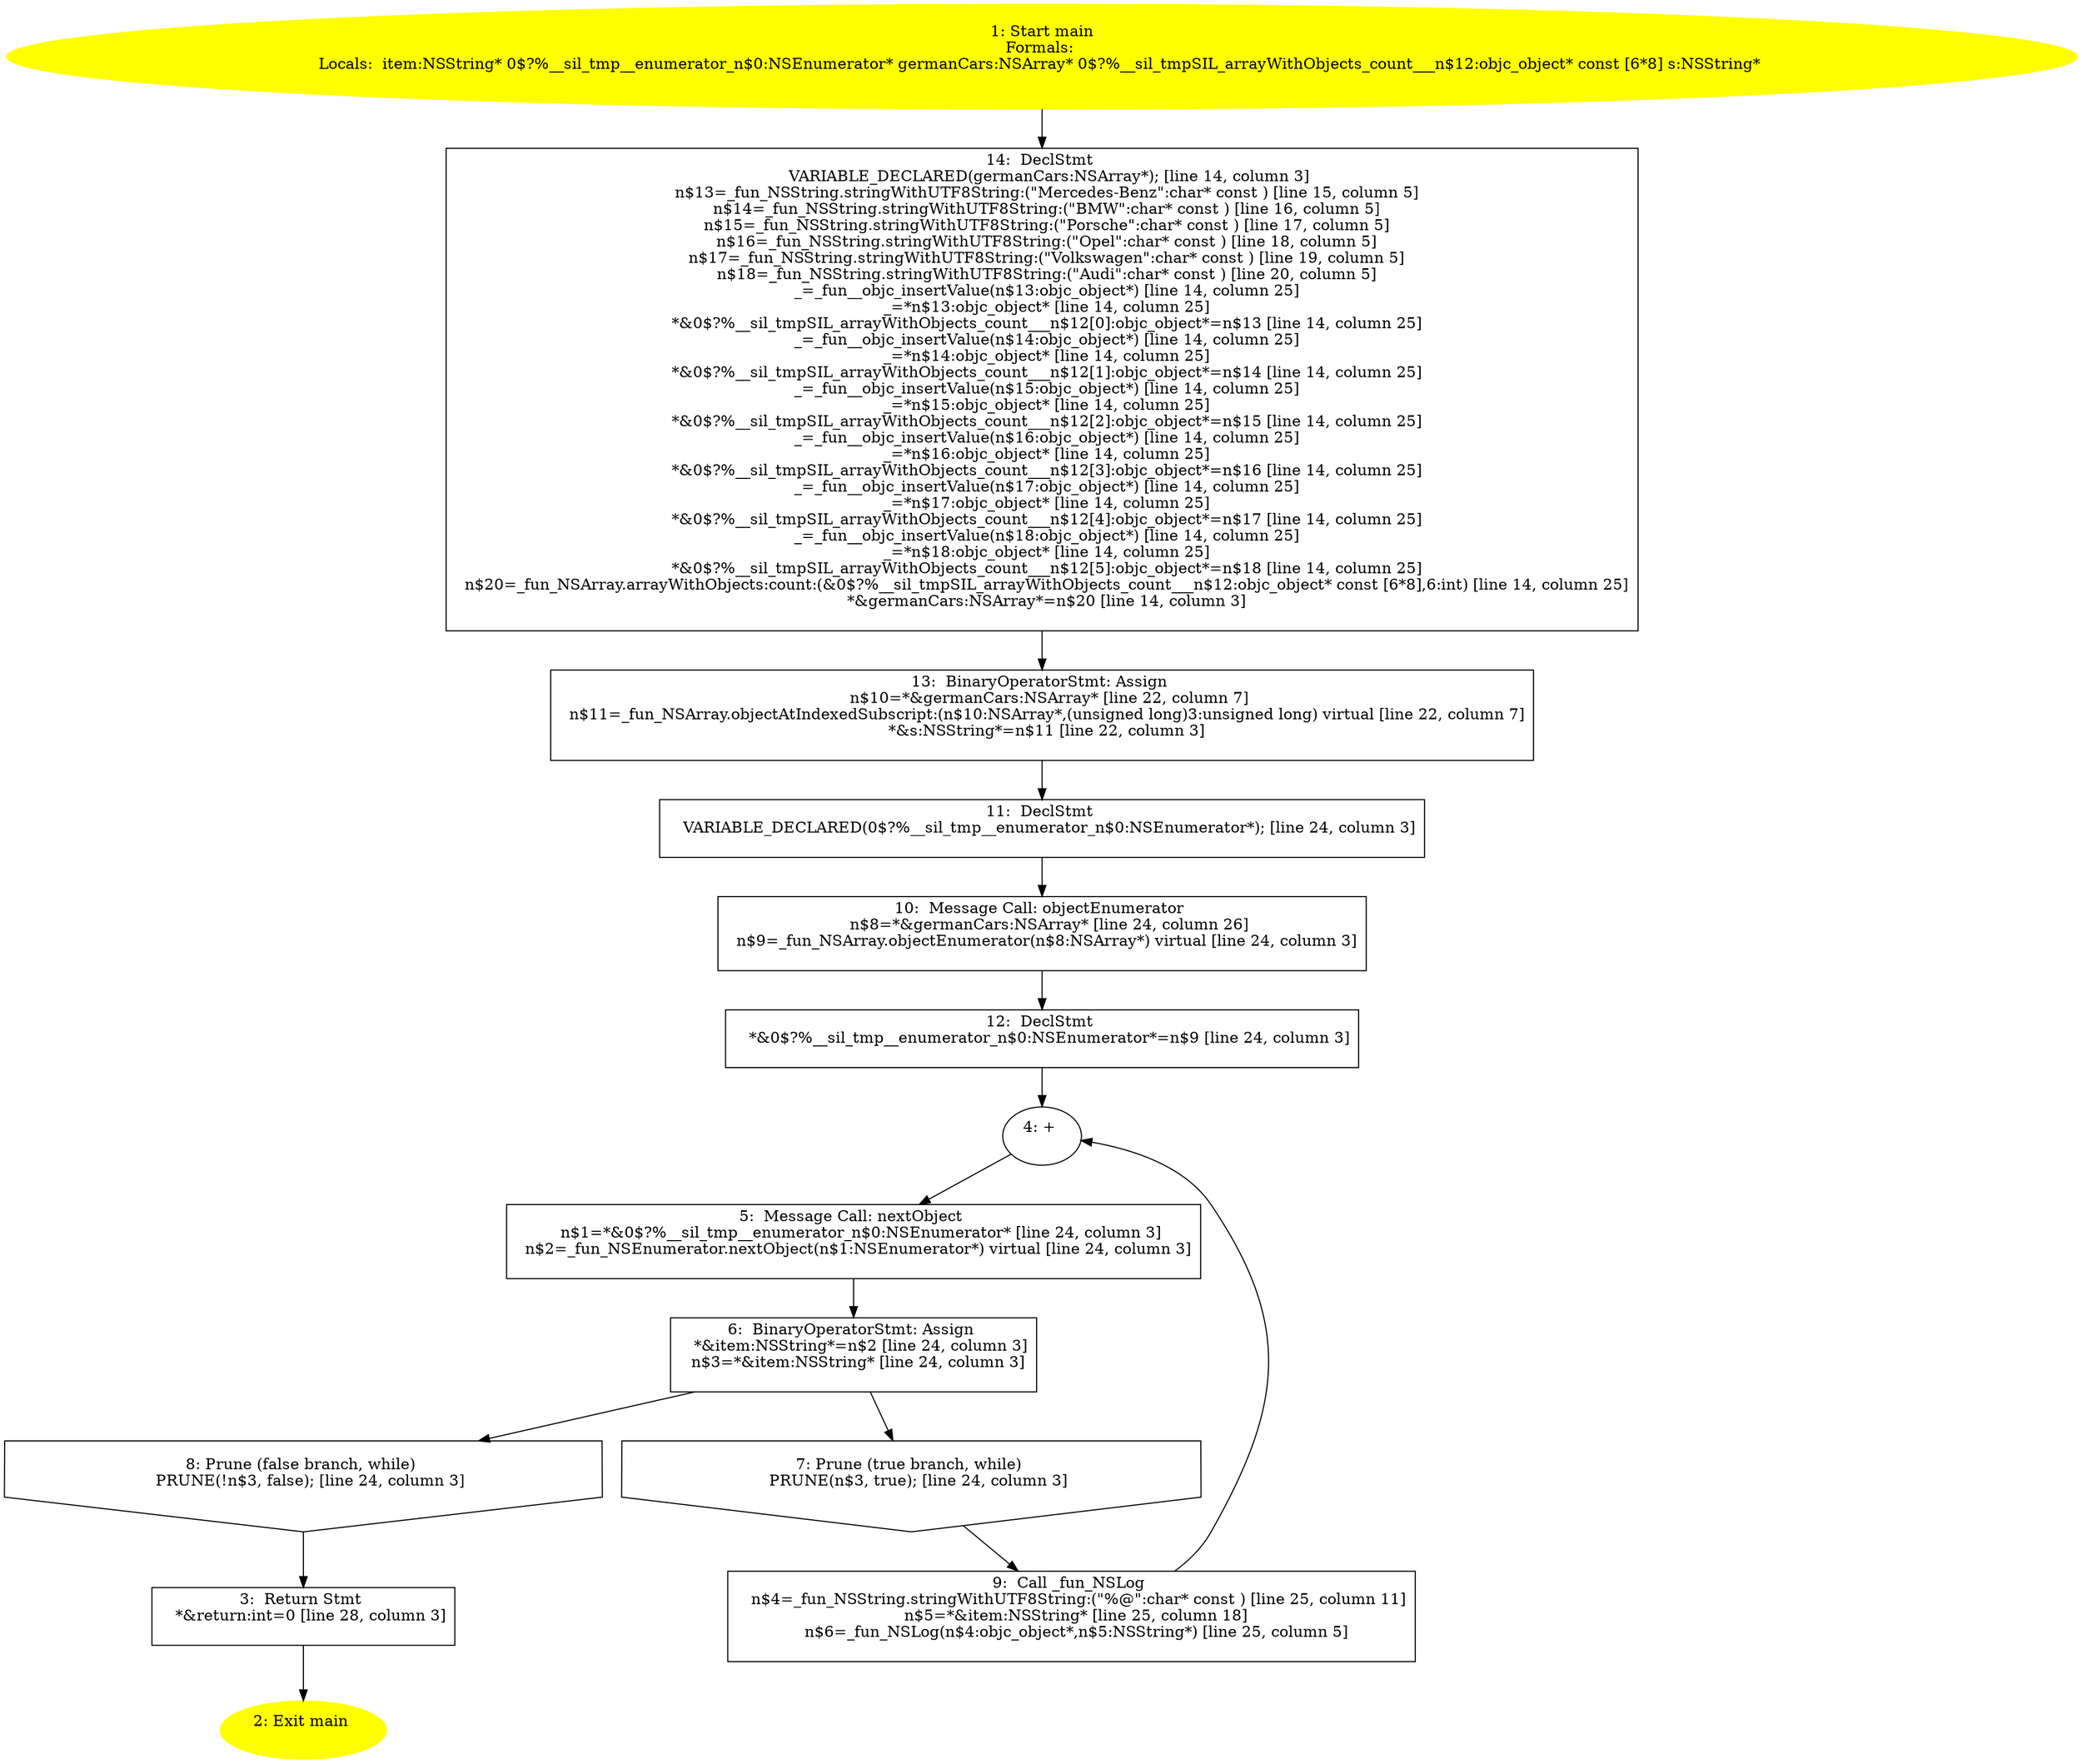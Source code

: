 /* @generated */
digraph cfg {
"main.fad58de7366495db4650cfefac2fcd61_1" [label="1: Start main\nFormals: \nLocals:  item:NSString* 0$?%__sil_tmp__enumerator_n$0:NSEnumerator* germanCars:NSArray* 0$?%__sil_tmpSIL_arrayWithObjects_count___n$12:objc_object* const [6*8] s:NSString* \n  " color=yellow style=filled]
	

	 "main.fad58de7366495db4650cfefac2fcd61_1" -> "main.fad58de7366495db4650cfefac2fcd61_14" ;
"main.fad58de7366495db4650cfefac2fcd61_2" [label="2: Exit main \n  " color=yellow style=filled]
	

"main.fad58de7366495db4650cfefac2fcd61_3" [label="3:  Return Stmt \n   *&return:int=0 [line 28, column 3]\n " shape="box"]
	

	 "main.fad58de7366495db4650cfefac2fcd61_3" -> "main.fad58de7366495db4650cfefac2fcd61_2" ;
"main.fad58de7366495db4650cfefac2fcd61_4" [label="4: + \n  " ]
	

	 "main.fad58de7366495db4650cfefac2fcd61_4" -> "main.fad58de7366495db4650cfefac2fcd61_5" ;
"main.fad58de7366495db4650cfefac2fcd61_5" [label="5:  Message Call: nextObject \n   n$1=*&0$?%__sil_tmp__enumerator_n$0:NSEnumerator* [line 24, column 3]\n  n$2=_fun_NSEnumerator.nextObject(n$1:NSEnumerator*) virtual [line 24, column 3]\n " shape="box"]
	

	 "main.fad58de7366495db4650cfefac2fcd61_5" -> "main.fad58de7366495db4650cfefac2fcd61_6" ;
"main.fad58de7366495db4650cfefac2fcd61_6" [label="6:  BinaryOperatorStmt: Assign \n   *&item:NSString*=n$2 [line 24, column 3]\n  n$3=*&item:NSString* [line 24, column 3]\n " shape="box"]
	

	 "main.fad58de7366495db4650cfefac2fcd61_6" -> "main.fad58de7366495db4650cfefac2fcd61_7" ;
	 "main.fad58de7366495db4650cfefac2fcd61_6" -> "main.fad58de7366495db4650cfefac2fcd61_8" ;
"main.fad58de7366495db4650cfefac2fcd61_7" [label="7: Prune (true branch, while) \n   PRUNE(n$3, true); [line 24, column 3]\n " shape="invhouse"]
	

	 "main.fad58de7366495db4650cfefac2fcd61_7" -> "main.fad58de7366495db4650cfefac2fcd61_9" ;
"main.fad58de7366495db4650cfefac2fcd61_8" [label="8: Prune (false branch, while) \n   PRUNE(!n$3, false); [line 24, column 3]\n " shape="invhouse"]
	

	 "main.fad58de7366495db4650cfefac2fcd61_8" -> "main.fad58de7366495db4650cfefac2fcd61_3" ;
"main.fad58de7366495db4650cfefac2fcd61_9" [label="9:  Call _fun_NSLog \n   n$4=_fun_NSString.stringWithUTF8String:(\"%@\":char* const ) [line 25, column 11]\n  n$5=*&item:NSString* [line 25, column 18]\n  n$6=_fun_NSLog(n$4:objc_object*,n$5:NSString*) [line 25, column 5]\n " shape="box"]
	

	 "main.fad58de7366495db4650cfefac2fcd61_9" -> "main.fad58de7366495db4650cfefac2fcd61_4" ;
"main.fad58de7366495db4650cfefac2fcd61_10" [label="10:  Message Call: objectEnumerator \n   n$8=*&germanCars:NSArray* [line 24, column 26]\n  n$9=_fun_NSArray.objectEnumerator(n$8:NSArray*) virtual [line 24, column 3]\n " shape="box"]
	

	 "main.fad58de7366495db4650cfefac2fcd61_10" -> "main.fad58de7366495db4650cfefac2fcd61_12" ;
"main.fad58de7366495db4650cfefac2fcd61_11" [label="11:  DeclStmt \n   VARIABLE_DECLARED(0$?%__sil_tmp__enumerator_n$0:NSEnumerator*); [line 24, column 3]\n " shape="box"]
	

	 "main.fad58de7366495db4650cfefac2fcd61_11" -> "main.fad58de7366495db4650cfefac2fcd61_10" ;
"main.fad58de7366495db4650cfefac2fcd61_12" [label="12:  DeclStmt \n   *&0$?%__sil_tmp__enumerator_n$0:NSEnumerator*=n$9 [line 24, column 3]\n " shape="box"]
	

	 "main.fad58de7366495db4650cfefac2fcd61_12" -> "main.fad58de7366495db4650cfefac2fcd61_4" ;
"main.fad58de7366495db4650cfefac2fcd61_13" [label="13:  BinaryOperatorStmt: Assign \n   n$10=*&germanCars:NSArray* [line 22, column 7]\n  n$11=_fun_NSArray.objectAtIndexedSubscript:(n$10:NSArray*,(unsigned long)3:unsigned long) virtual [line 22, column 7]\n  *&s:NSString*=n$11 [line 22, column 3]\n " shape="box"]
	

	 "main.fad58de7366495db4650cfefac2fcd61_13" -> "main.fad58de7366495db4650cfefac2fcd61_11" ;
"main.fad58de7366495db4650cfefac2fcd61_14" [label="14:  DeclStmt \n   VARIABLE_DECLARED(germanCars:NSArray*); [line 14, column 3]\n  n$13=_fun_NSString.stringWithUTF8String:(\"Mercedes-Benz\":char* const ) [line 15, column 5]\n  n$14=_fun_NSString.stringWithUTF8String:(\"BMW\":char* const ) [line 16, column 5]\n  n$15=_fun_NSString.stringWithUTF8String:(\"Porsche\":char* const ) [line 17, column 5]\n  n$16=_fun_NSString.stringWithUTF8String:(\"Opel\":char* const ) [line 18, column 5]\n  n$17=_fun_NSString.stringWithUTF8String:(\"Volkswagen\":char* const ) [line 19, column 5]\n  n$18=_fun_NSString.stringWithUTF8String:(\"Audi\":char* const ) [line 20, column 5]\n  _=_fun__objc_insertValue(n$13:objc_object*) [line 14, column 25]\n  _=*n$13:objc_object* [line 14, column 25]\n  *&0$?%__sil_tmpSIL_arrayWithObjects_count___n$12[0]:objc_object*=n$13 [line 14, column 25]\n  _=_fun__objc_insertValue(n$14:objc_object*) [line 14, column 25]\n  _=*n$14:objc_object* [line 14, column 25]\n  *&0$?%__sil_tmpSIL_arrayWithObjects_count___n$12[1]:objc_object*=n$14 [line 14, column 25]\n  _=_fun__objc_insertValue(n$15:objc_object*) [line 14, column 25]\n  _=*n$15:objc_object* [line 14, column 25]\n  *&0$?%__sil_tmpSIL_arrayWithObjects_count___n$12[2]:objc_object*=n$15 [line 14, column 25]\n  _=_fun__objc_insertValue(n$16:objc_object*) [line 14, column 25]\n  _=*n$16:objc_object* [line 14, column 25]\n  *&0$?%__sil_tmpSIL_arrayWithObjects_count___n$12[3]:objc_object*=n$16 [line 14, column 25]\n  _=_fun__objc_insertValue(n$17:objc_object*) [line 14, column 25]\n  _=*n$17:objc_object* [line 14, column 25]\n  *&0$?%__sil_tmpSIL_arrayWithObjects_count___n$12[4]:objc_object*=n$17 [line 14, column 25]\n  _=_fun__objc_insertValue(n$18:objc_object*) [line 14, column 25]\n  _=*n$18:objc_object* [line 14, column 25]\n  *&0$?%__sil_tmpSIL_arrayWithObjects_count___n$12[5]:objc_object*=n$18 [line 14, column 25]\n  n$20=_fun_NSArray.arrayWithObjects:count:(&0$?%__sil_tmpSIL_arrayWithObjects_count___n$12:objc_object* const [6*8],6:int) [line 14, column 25]\n  *&germanCars:NSArray*=n$20 [line 14, column 3]\n " shape="box"]
	

	 "main.fad58de7366495db4650cfefac2fcd61_14" -> "main.fad58de7366495db4650cfefac2fcd61_13" ;
}
